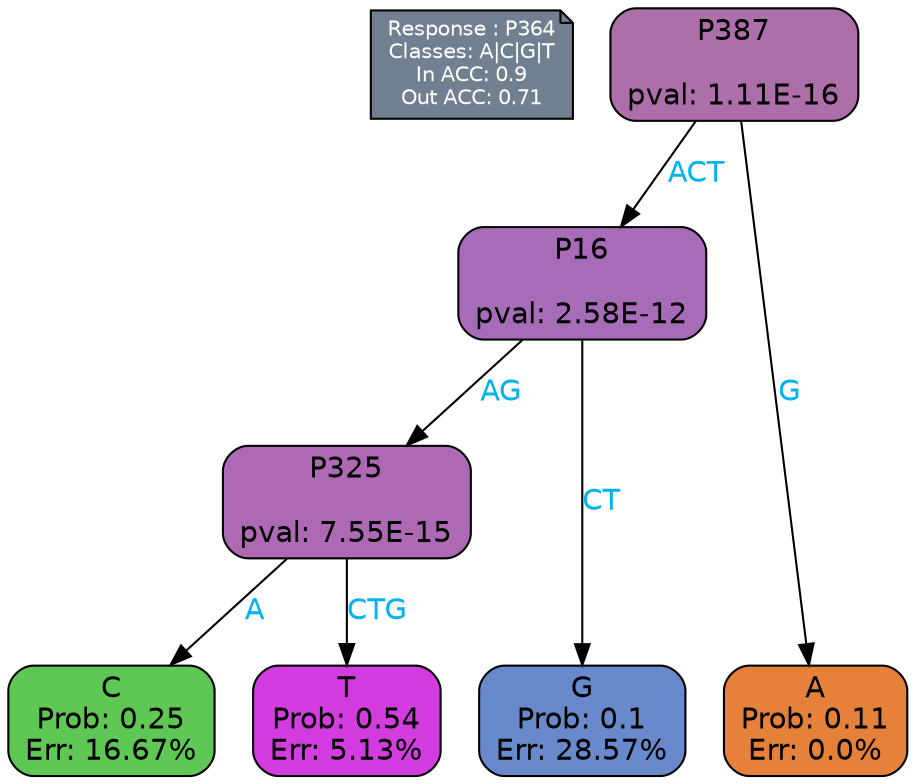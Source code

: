 digraph Tree {
node [shape=box, style="filled, rounded", color="black", fontname=helvetica] ;
graph [ranksep=equally, splines=polylines, bgcolor=transparent, dpi=600] ;
edge [fontname=helvetica] ;
LEGEND [label="Response : P364
Classes: A|C|G|T
In ACC: 0.9
Out ACC: 0.71
",shape=note,align=left,style=filled,fillcolor="slategray",fontcolor="white",fontsize=10];1 [label="P387

pval: 1.11E-16", fillcolor="#ad6fa9"] ;
2 [label="P16

pval: 2.58E-12", fillcolor="#a66cb7"] ;
3 [label="P325

pval: 7.55E-15", fillcolor="#ae69b4"] ;
4 [label="C
Prob: 0.25
Err: 16.67%", fillcolor="#5fc855"] ;
5 [label="T
Prob: 0.54
Err: 5.13%", fillcolor="#d33de0"] ;
6 [label="G
Prob: 0.1
Err: 28.57%", fillcolor="#688acc"] ;
7 [label="A
Prob: 0.11
Err: 0.0%", fillcolor="#e58139"] ;
1 -> 2 [label="ACT",fontcolor=deepskyblue2] ;
1 -> 7 [label="G",fontcolor=deepskyblue2] ;
2 -> 3 [label="AG",fontcolor=deepskyblue2] ;
2 -> 6 [label="CT",fontcolor=deepskyblue2] ;
3 -> 4 [label="A",fontcolor=deepskyblue2] ;
3 -> 5 [label="CTG",fontcolor=deepskyblue2] ;
{rank = same; 4;5;6;7;}{rank = same; LEGEND;1;}}